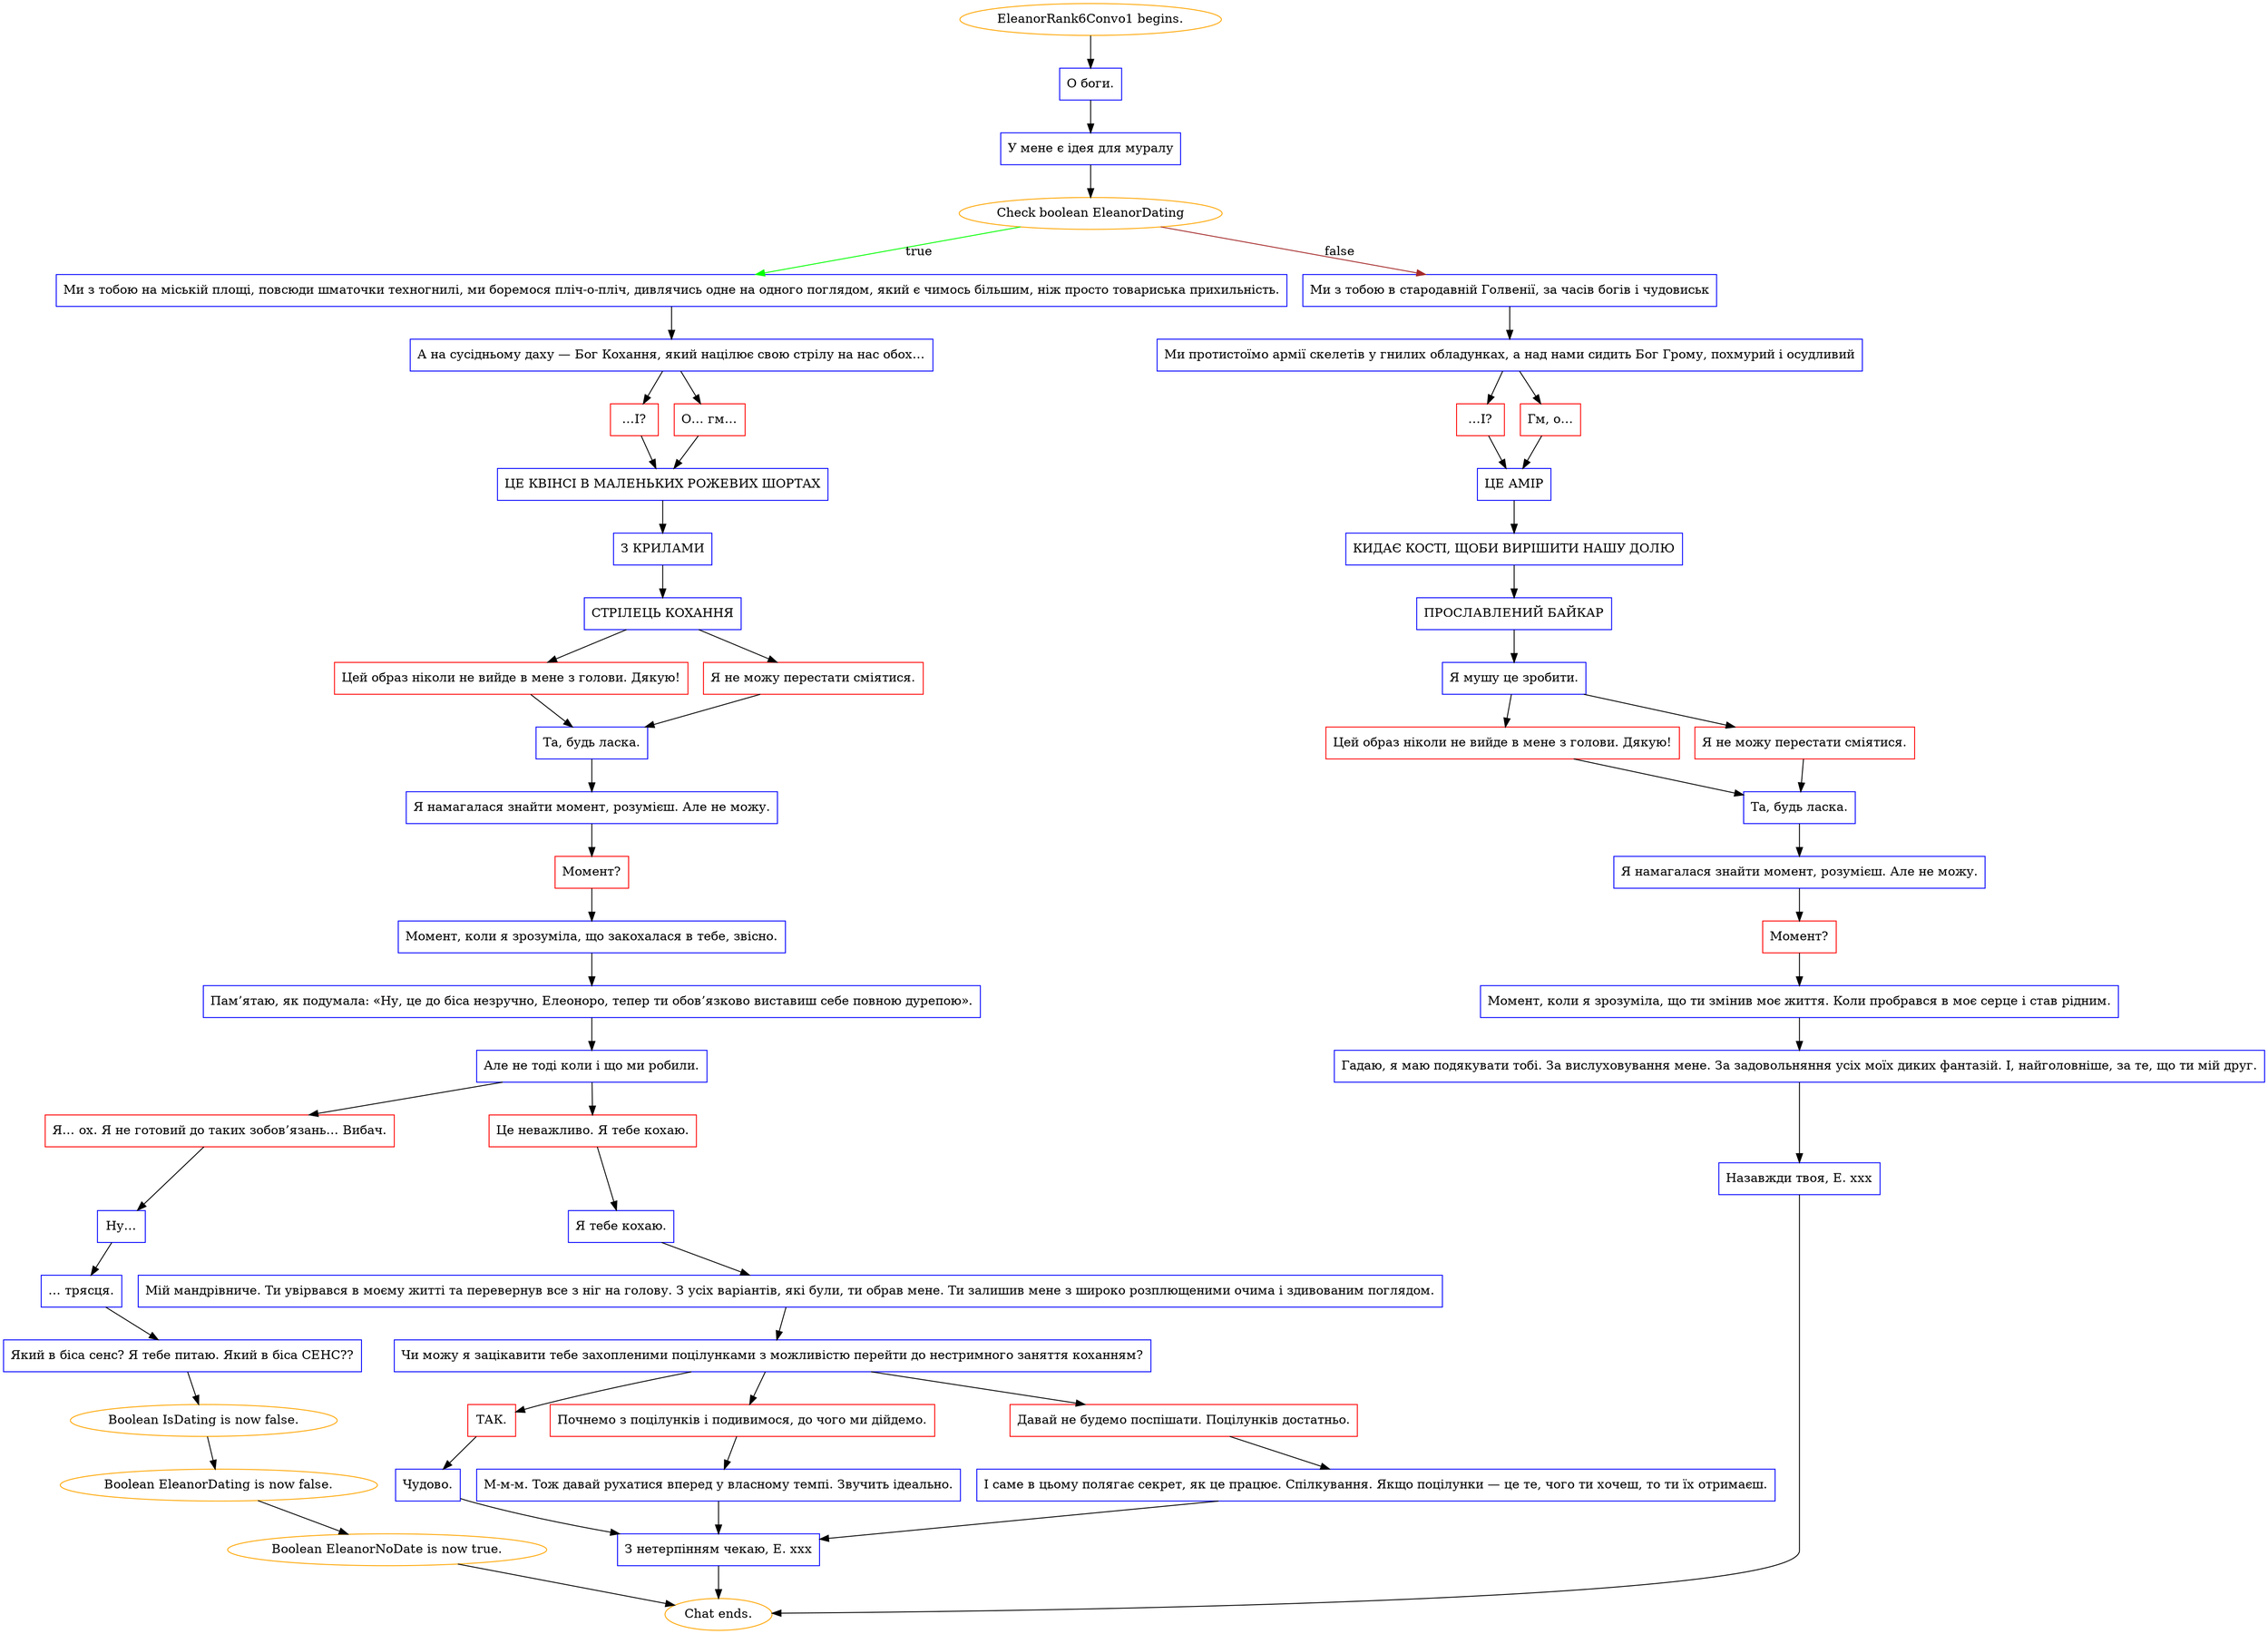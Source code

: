digraph {
	"EleanorRank6Convo1 begins." [color=orange];
		"EleanorRank6Convo1 begins." -> j1156520548;
	j1156520548 [label="О боги.",shape=box,color=blue];
		j1156520548 -> j3221625047;
	j3221625047 [label="У мене є ідея для муралу",shape=box,color=blue];
		j3221625047 -> j301208063;
	j301208063 [label="Check boolean EleanorDating",color=orange];
		j301208063 -> j3749251126 [label=true,color=green];
		j301208063 -> j2269315703 [label=false,color=brown];
	j3749251126 [label="Ми з тобою на міській площі, повсюди шматочки техногнилі, ми боремося пліч-о-пліч, дивлячись одне на одного поглядом, який є чимось більшим, ніж просто товариська прихильність.",shape=box,color=blue];
		j3749251126 -> j3745148390;
	j2269315703 [label="Ми з тобою в стародавній Голвенії, за часів богів і чудовиськ",shape=box,color=blue];
		j2269315703 -> j3648011914;
	j3745148390 [label="А на сусідньому даху — Бог Кохання, який націлює свою стрілу на нас обох…",shape=box,color=blue];
		j3745148390 -> j2679198831;
		j3745148390 -> j3034101260;
	j3648011914 [label="Ми протистоїмо армії скелетів у гнилих обладунках, а над нами сидить Бог Грому, похмурий і осудливий",shape=box,color=blue];
		j3648011914 -> j2913681109;
		j3648011914 -> j3152122446;
	j2679198831 [label="…І?",shape=box,color=red];
		j2679198831 -> j3535107594;
	j3034101260 [label="О… гм…",shape=box,color=red];
		j3034101260 -> j3535107594;
	j2913681109 [label="…І?",shape=box,color=red];
		j2913681109 -> j3420899997;
	j3152122446 [label="Гм, о…",shape=box,color=red];
		j3152122446 -> j3420899997;
	j3535107594 [label="ЦЕ КВІНСІ В МАЛЕНЬКИХ РОЖЕВИХ ШОРТАХ",shape=box,color=blue];
		j3535107594 -> j941525667;
	j3420899997 [label="ЦЕ АМІР",shape=box,color=blue];
		j3420899997 -> j899352817;
	j941525667 [label="З КРИЛАМИ",shape=box,color=blue];
		j941525667 -> j1394129593;
	j899352817 [label="КИДАЄ КОСТІ, ЩОБИ ВИРІШИТИ НАШУ ДОЛЮ",shape=box,color=blue];
		j899352817 -> j2854682095;
	j1394129593 [label="СТРІЛЕЦЬ КОХАННЯ",shape=box,color=blue];
		j1394129593 -> j2450083066;
		j1394129593 -> j1628240527;
	j2854682095 [label="ПРОСЛАВЛЕНИЙ БАЙКАР",shape=box,color=blue];
		j2854682095 -> j1750210859;
	j2450083066 [label="Цей образ ніколи не вийде в мене з голови. Дякую!",shape=box,color=red];
		j2450083066 -> j1933506342;
	j1628240527 [label="Я не можу перестати сміятися.",shape=box,color=red];
		j1628240527 -> j1933506342;
	j1750210859 [label="Я мушу це зробити.",shape=box,color=blue];
		j1750210859 -> j207891937;
		j1750210859 -> j2100264962;
	j1933506342 [label="Та, будь ласка.",shape=box,color=blue];
		j1933506342 -> j3295959809;
	j207891937 [label="Цей образ ніколи не вийде в мене з голови. Дякую!",shape=box,color=red];
		j207891937 -> j377974809;
	j2100264962 [label="Я не можу перестати сміятися.",shape=box,color=red];
		j2100264962 -> j377974809;
	j3295959809 [label="Я намагалася знайти момент, розумієш. Але не можу.",shape=box,color=blue];
		j3295959809 -> j2470030616;
	j377974809 [label="Та, будь ласка.",shape=box,color=blue];
		j377974809 -> j3841771572;
	j2470030616 [label="Момент?",shape=box,color=red];
		j2470030616 -> j2133159331;
	j3841771572 [label="Я намагалася знайти момент, розумієш. Але не можу.",shape=box,color=blue];
		j3841771572 -> j948664908;
	j2133159331 [label="Момент, коли я зрозуміла, що закохалася в тебе, звісно.",shape=box,color=blue];
		j2133159331 -> j2129986807;
	j948664908 [label="Момент?",shape=box,color=red];
		j948664908 -> j678568603;
	j2129986807 [label="Пам’ятаю, як подумала: «Ну, це до біса незручно, Елеоноро, тепер ти обов’язково виставиш себе повною дурепою».",shape=box,color=blue];
		j2129986807 -> j1649290806;
	j678568603 [label="Момент, коли я зрозуміла, що ти змінив моє життя. Коли пробрався в моє серце і став рідним.",shape=box,color=blue];
		j678568603 -> j3402184314;
	j1649290806 [label="Але не тоді коли і що ми робили.",shape=box,color=blue];
		j1649290806 -> j2655305839;
		j1649290806 -> j287605587;
	j3402184314 [label="Гадаю, я маю подякувати тобі. За вислуховування мене. За задовольняння усіх моїх диких фантазій. І, найголовніше, за те, що ти мій друг.",shape=box,color=blue];
		j3402184314 -> j2714875421;
	j2655305839 [label="Я… ох. Я не готовий до таких зобов’язань… Вибач.",shape=box,color=red];
		j2655305839 -> j2223226854;
	j287605587 [label="Це неважливо. Я тебе кохаю.",shape=box,color=red];
		j287605587 -> j113403048;
	j2714875421 [label="Назавжди твоя, Е. ххх",shape=box,color=blue];
		j2714875421 -> "Chat ends.";
	j2223226854 [label="Ну…",shape=box,color=blue];
		j2223226854 -> j4140001427;
	j113403048 [label="Я тебе кохаю.",shape=box,color=blue];
		j113403048 -> j1271540147;
	"Chat ends." [color=orange];
	j4140001427 [label="… трясця.",shape=box,color=blue];
		j4140001427 -> j4108704523;
	j1271540147 [label="Мій мандрівниче. Ти увірвався в моєму житті та перевернув все з ніг на голову. З усіх варіантів, які були, ти обрав мене. Ти залишив мене з широко розплющеними очима і здивованим поглядом.",shape=box,color=blue];
		j1271540147 -> j4087727457;
	j4108704523 [label="Який в біса сенс? Я тебе питаю. Який в біса СЕНС??",shape=box,color=blue];
		j4108704523 -> j3127028283;
	j4087727457 [label="Чи можу я зацікавити тебе захопленими поцілунками з можливістю перейти до нестримного заняття коханням?",shape=box,color=blue];
		j4087727457 -> j3498739544;
		j4087727457 -> j2945007650;
		j4087727457 -> j14462381;
	j3127028283 [label="Boolean IsDating is now false.",color=orange];
		j3127028283 -> j3856107511;
	j3498739544 [label="ТАК.",shape=box,color=red];
		j3498739544 -> j3436157705;
	j2945007650 [label="Почнемо з поцілунків і подивимося, до чого ми дійдемо.",shape=box,color=red];
		j2945007650 -> j1790949546;
	j14462381 [label="Давай не будемо поспішати. Поцілунків достатньо.",shape=box,color=red];
		j14462381 -> j2354388788;
	j3856107511 [label="Boolean EleanorDating is now false.",color=orange];
		j3856107511 -> j2728200779;
	j3436157705 [label="Чудово.",shape=box,color=blue];
		j3436157705 -> j1284728405;
	j1790949546 [label="М-м-м. Тож давай рухатися вперед у власному темпі. Звучить ідеально.",shape=box,color=blue];
		j1790949546 -> j1284728405;
	j2354388788 [label="І саме в цьому полягає секрет, як це працює. Спілкування. Якщо поцілунки — це те, чого ти хочеш, то ти їх отримаєш.",shape=box,color=blue];
		j2354388788 -> j1284728405;
	j2728200779 [label="Boolean EleanorNoDate is now true.",color=orange];
		j2728200779 -> "Chat ends.";
	j1284728405 [label="З нетерпінням чекаю, Е. xxx",shape=box,color=blue];
		j1284728405 -> "Chat ends.";
}